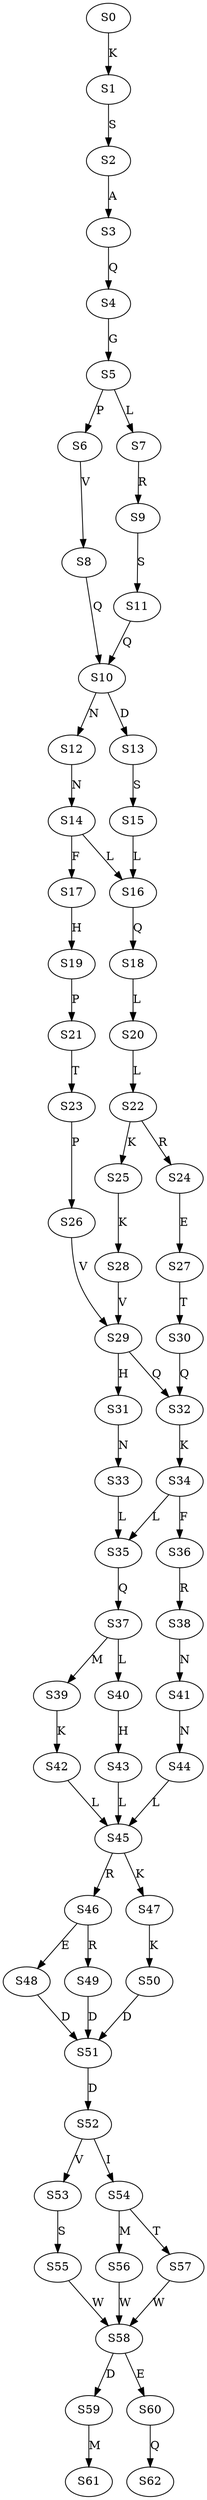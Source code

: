 strict digraph  {
	S0 -> S1 [ label = K ];
	S1 -> S2 [ label = S ];
	S2 -> S3 [ label = A ];
	S3 -> S4 [ label = Q ];
	S4 -> S5 [ label = G ];
	S5 -> S6 [ label = P ];
	S5 -> S7 [ label = L ];
	S6 -> S8 [ label = V ];
	S7 -> S9 [ label = R ];
	S8 -> S10 [ label = Q ];
	S9 -> S11 [ label = S ];
	S10 -> S12 [ label = N ];
	S10 -> S13 [ label = D ];
	S11 -> S10 [ label = Q ];
	S12 -> S14 [ label = N ];
	S13 -> S15 [ label = S ];
	S14 -> S16 [ label = L ];
	S14 -> S17 [ label = F ];
	S15 -> S16 [ label = L ];
	S16 -> S18 [ label = Q ];
	S17 -> S19 [ label = H ];
	S18 -> S20 [ label = L ];
	S19 -> S21 [ label = P ];
	S20 -> S22 [ label = L ];
	S21 -> S23 [ label = T ];
	S22 -> S24 [ label = R ];
	S22 -> S25 [ label = K ];
	S23 -> S26 [ label = P ];
	S24 -> S27 [ label = E ];
	S25 -> S28 [ label = K ];
	S26 -> S29 [ label = V ];
	S27 -> S30 [ label = T ];
	S28 -> S29 [ label = V ];
	S29 -> S31 [ label = H ];
	S29 -> S32 [ label = Q ];
	S30 -> S32 [ label = Q ];
	S31 -> S33 [ label = N ];
	S32 -> S34 [ label = K ];
	S33 -> S35 [ label = L ];
	S34 -> S36 [ label = F ];
	S34 -> S35 [ label = L ];
	S35 -> S37 [ label = Q ];
	S36 -> S38 [ label = R ];
	S37 -> S39 [ label = M ];
	S37 -> S40 [ label = L ];
	S38 -> S41 [ label = N ];
	S39 -> S42 [ label = K ];
	S40 -> S43 [ label = H ];
	S41 -> S44 [ label = N ];
	S42 -> S45 [ label = L ];
	S43 -> S45 [ label = L ];
	S44 -> S45 [ label = L ];
	S45 -> S46 [ label = R ];
	S45 -> S47 [ label = K ];
	S46 -> S48 [ label = E ];
	S46 -> S49 [ label = R ];
	S47 -> S50 [ label = K ];
	S48 -> S51 [ label = D ];
	S49 -> S51 [ label = D ];
	S50 -> S51 [ label = D ];
	S51 -> S52 [ label = D ];
	S52 -> S53 [ label = V ];
	S52 -> S54 [ label = I ];
	S53 -> S55 [ label = S ];
	S54 -> S56 [ label = M ];
	S54 -> S57 [ label = T ];
	S55 -> S58 [ label = W ];
	S56 -> S58 [ label = W ];
	S57 -> S58 [ label = W ];
	S58 -> S59 [ label = D ];
	S58 -> S60 [ label = E ];
	S59 -> S61 [ label = M ];
	S60 -> S62 [ label = Q ];
}
